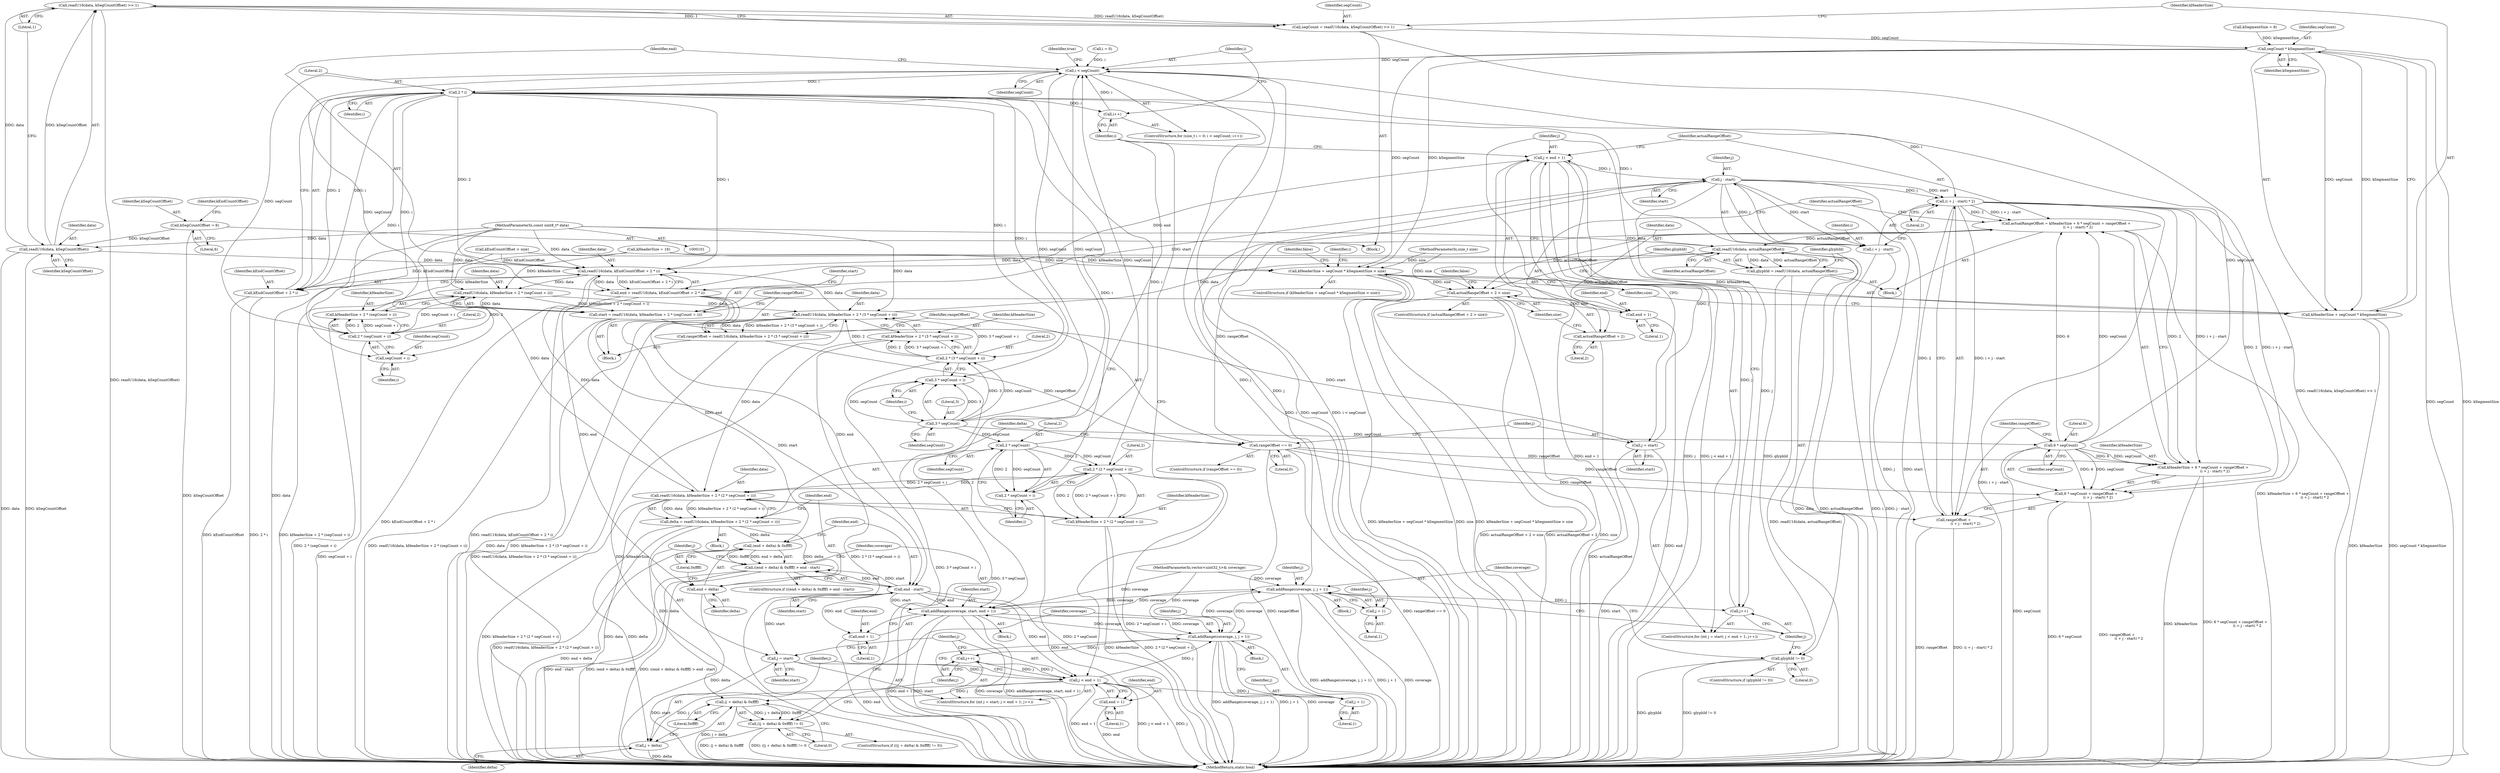 digraph "1_Android_ca8ac8acdad662230ae37998c6c4091bb39402b6_1@API" {
"1000132" [label="(Call,readU16(data, kSegCountOffset) >> 1)"];
"1000133" [label="(Call,readU16(data, kSegCountOffset))"];
"1000103" [label="(MethodParameterIn,const uint8_t* data)"];
"1000107" [label="(Call,kSegCountOffset = 6)"];
"1000130" [label="(Call,segCount = readU16(data, kSegCountOffset) >> 1)"];
"1000141" [label="(Call,segCount * kSegmentSize)"];
"1000138" [label="(Call,kHeaderSize + segCount * kSegmentSize > size)"];
"1000295" [label="(Call,actualRangeOffset + 2 > size)"];
"1000139" [label="(Call,kHeaderSize + segCount * kSegmentSize)"];
"1000153" [label="(Call,i < segCount)"];
"1000166" [label="(Call,2 * i)"];
"1000156" [label="(Call,i++)"];
"1000162" [label="(Call,readU16(data, kEndCountOffset + 2 * i))"];
"1000160" [label="(Call,end = readU16(data, kEndCountOffset + 2 * i))"];
"1000216" [label="(Call,(end + delta) & 0xffff)"];
"1000215" [label="(Call,((end + delta) & 0xffff) > end - start)"];
"1000217" [label="(Call,end + delta)"];
"1000221" [label="(Call,end - start)"];
"1000225" [label="(Call,addRange(coverage, start, end + 1))"];
"1000255" [label="(Call,addRange(coverage, j, j + 1))"];
"1000243" [label="(Call,j++)"];
"1000238" [label="(Call,j < end + 1)"];
"1000248" [label="(Call,(j + delta) & 0xffff)"];
"1000247" [label="(Call,((j + delta) & 0xffff) != 0)"];
"1000249" [label="(Call,j + delta)"];
"1000258" [label="(Call,j + 1)"];
"1000314" [label="(Call,addRange(coverage, j, j + 1))"];
"1000273" [label="(Call,j++)"];
"1000268" [label="(Call,j < end + 1)"];
"1000290" [label="(Call,j - start)"];
"1000287" [label="(Call,(i + j - start) * 2)"];
"1000277" [label="(Call,actualRangeOffset = kHeaderSize + 6 * segCount + rangeOffset +\n                     (i + j - start) * 2)"];
"1000296" [label="(Call,actualRangeOffset + 2)"];
"1000306" [label="(Call,readU16(data, actualRangeOffset))"];
"1000304" [label="(Call,glyphId = readU16(data, actualRangeOffset))"];
"1000310" [label="(Call,glyphId != 0)"];
"1000279" [label="(Call,kHeaderSize + 6 * segCount + rangeOffset +\n                     (i + j - start) * 2)"];
"1000281" [label="(Call,6 * segCount + rangeOffset +\n                     (i + j - start) * 2)"];
"1000285" [label="(Call,rangeOffset +\n                     (i + j - start) * 2)"];
"1000288" [label="(Call,i + j - start)"];
"1000317" [label="(Call,j + 1)"];
"1000228" [label="(Call,end + 1)"];
"1000235" [label="(Call,j = start)"];
"1000240" [label="(Call,end + 1)"];
"1000270" [label="(Call,end + 1)"];
"1000172" [label="(Call,readU16(data, kHeaderSize + 2 * (segCount + i)))"];
"1000170" [label="(Call,start = readU16(data, kHeaderSize + 2 * (segCount + i)))"];
"1000265" [label="(Call,j = start)"];
"1000184" [label="(Call,readU16(data, kHeaderSize + 2 * (3 * segCount + i)))"];
"1000182" [label="(Call,rangeOffset = readU16(data, kHeaderSize + 2 * (3 * segCount + i)))"];
"1000196" [label="(Call,rangeOffset == 0)"];
"1000203" [label="(Call,readU16(data, kHeaderSize + 2 * (2 * segCount + i)))"];
"1000201" [label="(Call,delta = readU16(data, kHeaderSize + 2 * (2 * segCount + i)))"];
"1000164" [label="(Call,kEndCountOffset + 2 * i)"];
"1000176" [label="(Call,2 * (segCount + i))"];
"1000174" [label="(Call,kHeaderSize + 2 * (segCount + i))"];
"1000178" [label="(Call,segCount + i)"];
"1000188" [label="(Call,2 * (3 * segCount + i))"];
"1000186" [label="(Call,kHeaderSize + 2 * (3 * segCount + i))"];
"1000190" [label="(Call,3 * segCount + i)"];
"1000207" [label="(Call,2 * (2 * segCount + i))"];
"1000205" [label="(Call,kHeaderSize + 2 * (2 * segCount + i))"];
"1000209" [label="(Call,2 * segCount + i)"];
"1000191" [label="(Call,3 * segCount)"];
"1000210" [label="(Call,2 * segCount)"];
"1000282" [label="(Call,6 * segCount)"];
"1000281" [label="(Call,6 * segCount + rangeOffset +\n                     (i + j - start) * 2)"];
"1000321" [label="(Identifier,true)"];
"1000222" [label="(Identifier,end)"];
"1000273" [label="(Call,j++)"];
"1000188" [label="(Call,2 * (3 * segCount + i))"];
"1000312" [label="(Literal,0)"];
"1000240" [label="(Call,end + 1)"];
"1000192" [label="(Literal,3)"];
"1000183" [label="(Identifier,rangeOffset)"];
"1000266" [label="(Identifier,j)"];
"1000205" [label="(Call,kHeaderSize + 2 * (2 * segCount + i))"];
"1000219" [label="(Identifier,delta)"];
"1000291" [label="(Identifier,j)"];
"1000199" [label="(Block,)"];
"1000310" [label="(Call,glyphId != 0)"];
"1000285" [label="(Call,rangeOffset +\n                     (i + j - start) * 2)"];
"1000109" [label="(Literal,6)"];
"1000235" [label="(Call,j = start)"];
"1000186" [label="(Call,kHeaderSize + 2 * (3 * segCount + i))"];
"1000105" [label="(Block,)"];
"1000194" [label="(Identifier,i)"];
"1000257" [label="(Identifier,j)"];
"1000302" [label="(Identifier,false)"];
"1000208" [label="(Literal,2)"];
"1000270" [label="(Call,end + 1)"];
"1000133" [label="(Call,readU16(data, kSegCountOffset))"];
"1000119" [label="(Call,kSegmentSize = 8)"];
"1000134" [label="(Identifier,data)"];
"1000166" [label="(Call,2 * i)"];
"1000309" [label="(ControlStructure,if (glyphId != 0))"];
"1000140" [label="(Identifier,kHeaderSize)"];
"1000202" [label="(Identifier,delta)"];
"1000227" [label="(Identifier,start)"];
"1000287" [label="(Call,(i + j - start) * 2)"];
"1000172" [label="(Call,readU16(data, kHeaderSize + 2 * (segCount + i)))"];
"1000290" [label="(Call,j - start)"];
"1000271" [label="(Identifier,end)"];
"1000311" [label="(Identifier,glyphId)"];
"1000211" [label="(Literal,2)"];
"1000256" [label="(Identifier,coverage)"];
"1000143" [label="(Identifier,kSegmentSize)"];
"1000230" [label="(Literal,1)"];
"1000250" [label="(Identifier,j)"];
"1000280" [label="(Identifier,kHeaderSize)"];
"1000132" [label="(Call,readU16(data, kSegCountOffset) >> 1)"];
"1000304" [label="(Call,glyphId = readU16(data, actualRangeOffset))"];
"1000314" [label="(Call,addRange(coverage, j, j + 1))"];
"1000293" [label="(Literal,2)"];
"1000131" [label="(Identifier,segCount)"];
"1000258" [label="(Call,j + 1)"];
"1000292" [label="(Identifier,start)"];
"1000180" [label="(Identifier,i)"];
"1000282" [label="(Call,6 * segCount)"];
"1000263" [label="(ControlStructure,for (int j = start; j < end + 1; j++))"];
"1000239" [label="(Identifier,j)"];
"1000269" [label="(Identifier,j)"];
"1000241" [label="(Identifier,end)"];
"1000151" [label="(Identifier,i)"];
"1000255" [label="(Call,addRange(coverage, j, j + 1))"];
"1000286" [label="(Identifier,rangeOffset)"];
"1000318" [label="(Identifier,j)"];
"1000246" [label="(ControlStructure,if (((j + delta) & 0xffff) != 0))"];
"1000316" [label="(Identifier,j)"];
"1000289" [label="(Identifier,i)"];
"1000223" [label="(Identifier,start)"];
"1000322" [label="(MethodReturn,static bool)"];
"1000185" [label="(Identifier,data)"];
"1000249" [label="(Call,j + delta)"];
"1000137" [label="(ControlStructure,if (kHeaderSize + segCount * kSegmentSize > size))"];
"1000274" [label="(Identifier,j)"];
"1000162" [label="(Call,readU16(data, kEndCountOffset + 2 * i))"];
"1000135" [label="(Identifier,kSegCountOffset)"];
"1000217" [label="(Call,end + delta)"];
"1000108" [label="(Identifier,kSegCountOffset)"];
"1000204" [label="(Identifier,data)"];
"1000294" [label="(ControlStructure,if (actualRangeOffset + 2 > size))"];
"1000165" [label="(Identifier,kEndCountOffset)"];
"1000215" [label="(Call,((end + delta) & 0xffff) > end - start)"];
"1000104" [label="(MethodParameterIn,size_t size)"];
"1000308" [label="(Identifier,actualRangeOffset)"];
"1000164" [label="(Call,kEndCountOffset + 2 * i)"];
"1000171" [label="(Identifier,start)"];
"1000267" [label="(Identifier,start)"];
"1000163" [label="(Identifier,data)"];
"1000243" [label="(Call,j++)"];
"1000288" [label="(Call,i + j - start)"];
"1000147" [label="(Identifier,false)"];
"1000317" [label="(Call,j + 1)"];
"1000177" [label="(Literal,2)"];
"1000284" [label="(Identifier,segCount)"];
"1000216" [label="(Call,(end + delta) & 0xffff)"];
"1000242" [label="(Literal,1)"];
"1000244" [label="(Identifier,j)"];
"1000306" [label="(Call,readU16(data, actualRangeOffset))"];
"1000168" [label="(Identifier,i)"];
"1000233" [label="(ControlStructure,for (int j = start; j < end + 1; j++))"];
"1000238" [label="(Call,j < end + 1)"];
"1000190" [label="(Call,3 * segCount + i)"];
"1000112" [label="(Identifier,kEndCountOffset)"];
"1000170" [label="(Call,start = readU16(data, kHeaderSize + 2 * (segCount + i)))"];
"1000254" [label="(Block,)"];
"1000248" [label="(Call,(j + delta) & 0xffff)"];
"1000174" [label="(Call,kHeaderSize + 2 * (segCount + i))"];
"1000158" [label="(Block,)"];
"1000144" [label="(Identifier,size)"];
"1000193" [label="(Identifier,segCount)"];
"1000178" [label="(Call,segCount + i)"];
"1000138" [label="(Call,kHeaderSize + segCount * kSegmentSize > size)"];
"1000272" [label="(Literal,1)"];
"1000142" [label="(Identifier,segCount)"];
"1000295" [label="(Call,actualRangeOffset + 2 > size)"];
"1000251" [label="(Identifier,delta)"];
"1000298" [label="(Literal,2)"];
"1000226" [label="(Identifier,coverage)"];
"1000206" [label="(Identifier,kHeaderSize)"];
"1000115" [label="(Call,kHeaderSize = 16)"];
"1000299" [label="(Identifier,size)"];
"1000176" [label="(Call,2 * (segCount + i))"];
"1000283" [label="(Literal,6)"];
"1000203" [label="(Call,readU16(data, kHeaderSize + 2 * (2 * segCount + i)))"];
"1000210" [label="(Call,2 * segCount)"];
"1000236" [label="(Identifier,j)"];
"1000278" [label="(Identifier,actualRangeOffset)"];
"1000161" [label="(Identifier,end)"];
"1000139" [label="(Call,kHeaderSize + segCount * kSegmentSize)"];
"1000150" [label="(Call,i = 0)"];
"1000253" [label="(Literal,0)"];
"1000305" [label="(Identifier,glyphId)"];
"1000201" [label="(Call,delta = readU16(data, kHeaderSize + 2 * (2 * segCount + i)))"];
"1000167" [label="(Literal,2)"];
"1000296" [label="(Call,actualRangeOffset + 2)"];
"1000268" [label="(Call,j < end + 1)"];
"1000265" [label="(Call,j = start)"];
"1000307" [label="(Identifier,data)"];
"1000220" [label="(Literal,0xffff)"];
"1000319" [label="(Literal,1)"];
"1000103" [label="(MethodParameterIn,const uint8_t* data)"];
"1000153" [label="(Call,i < segCount)"];
"1000313" [label="(Block,)"];
"1000197" [label="(Identifier,rangeOffset)"];
"1000209" [label="(Call,2 * segCount + i)"];
"1000157" [label="(Identifier,i)"];
"1000123" [label="(Call,kEndCountOffset > size)"];
"1000136" [label="(Literal,1)"];
"1000107" [label="(Call,kSegCountOffset = 6)"];
"1000155" [label="(Identifier,segCount)"];
"1000252" [label="(Literal,0xffff)"];
"1000187" [label="(Identifier,kHeaderSize)"];
"1000148" [label="(ControlStructure,for (size_t i = 0; i < segCount; i++))"];
"1000212" [label="(Identifier,segCount)"];
"1000184" [label="(Call,readU16(data, kHeaderSize + 2 * (3 * segCount + i)))"];
"1000218" [label="(Identifier,end)"];
"1000207" [label="(Call,2 * (2 * segCount + i))"];
"1000221" [label="(Call,end - start)"];
"1000214" [label="(ControlStructure,if (((end + delta) & 0xffff) > end - start))"];
"1000315" [label="(Identifier,coverage)"];
"1000229" [label="(Identifier,end)"];
"1000228" [label="(Call,end + 1)"];
"1000102" [label="(MethodParameterIn,vector<uint32_t>& coverage)"];
"1000196" [label="(Call,rangeOffset == 0)"];
"1000237" [label="(Identifier,start)"];
"1000189" [label="(Literal,2)"];
"1000225" [label="(Call,addRange(coverage, start, end + 1))"];
"1000195" [label="(ControlStructure,if (rangeOffset == 0))"];
"1000275" [label="(Block,)"];
"1000141" [label="(Call,segCount * kSegmentSize)"];
"1000247" [label="(Call,((j + delta) & 0xffff) != 0)"];
"1000259" [label="(Identifier,j)"];
"1000173" [label="(Identifier,data)"];
"1000182" [label="(Call,rangeOffset = readU16(data, kHeaderSize + 2 * (3 * segCount + i)))"];
"1000156" [label="(Call,i++)"];
"1000224" [label="(Block,)"];
"1000279" [label="(Call,kHeaderSize + 6 * segCount + rangeOffset +\n                     (i + j - start) * 2)"];
"1000198" [label="(Literal,0)"];
"1000191" [label="(Call,3 * segCount)"];
"1000297" [label="(Identifier,actualRangeOffset)"];
"1000179" [label="(Identifier,segCount)"];
"1000160" [label="(Call,end = readU16(data, kEndCountOffset + 2 * i))"];
"1000130" [label="(Call,segCount = readU16(data, kSegCountOffset) >> 1)"];
"1000175" [label="(Identifier,kHeaderSize)"];
"1000260" [label="(Literal,1)"];
"1000213" [label="(Identifier,i)"];
"1000154" [label="(Identifier,i)"];
"1000277" [label="(Call,actualRangeOffset = kHeaderSize + 6 * segCount + rangeOffset +\n                     (i + j - start) * 2)"];
"1000132" -> "1000130"  [label="AST: "];
"1000132" -> "1000136"  [label="CFG: "];
"1000133" -> "1000132"  [label="AST: "];
"1000136" -> "1000132"  [label="AST: "];
"1000130" -> "1000132"  [label="CFG: "];
"1000132" -> "1000322"  [label="DDG: readU16(data, kSegCountOffset)"];
"1000132" -> "1000130"  [label="DDG: readU16(data, kSegCountOffset)"];
"1000132" -> "1000130"  [label="DDG: 1"];
"1000133" -> "1000132"  [label="DDG: data"];
"1000133" -> "1000132"  [label="DDG: kSegCountOffset"];
"1000133" -> "1000135"  [label="CFG: "];
"1000134" -> "1000133"  [label="AST: "];
"1000135" -> "1000133"  [label="AST: "];
"1000136" -> "1000133"  [label="CFG: "];
"1000133" -> "1000322"  [label="DDG: data"];
"1000133" -> "1000322"  [label="DDG: kSegCountOffset"];
"1000103" -> "1000133"  [label="DDG: data"];
"1000107" -> "1000133"  [label="DDG: kSegCountOffset"];
"1000133" -> "1000162"  [label="DDG: data"];
"1000103" -> "1000101"  [label="AST: "];
"1000103" -> "1000322"  [label="DDG: data"];
"1000103" -> "1000162"  [label="DDG: data"];
"1000103" -> "1000172"  [label="DDG: data"];
"1000103" -> "1000184"  [label="DDG: data"];
"1000103" -> "1000203"  [label="DDG: data"];
"1000103" -> "1000306"  [label="DDG: data"];
"1000107" -> "1000105"  [label="AST: "];
"1000107" -> "1000109"  [label="CFG: "];
"1000108" -> "1000107"  [label="AST: "];
"1000109" -> "1000107"  [label="AST: "];
"1000112" -> "1000107"  [label="CFG: "];
"1000107" -> "1000322"  [label="DDG: kSegCountOffset"];
"1000130" -> "1000105"  [label="AST: "];
"1000131" -> "1000130"  [label="AST: "];
"1000140" -> "1000130"  [label="CFG: "];
"1000130" -> "1000322"  [label="DDG: readU16(data, kSegCountOffset) >> 1"];
"1000130" -> "1000141"  [label="DDG: segCount"];
"1000141" -> "1000139"  [label="AST: "];
"1000141" -> "1000143"  [label="CFG: "];
"1000142" -> "1000141"  [label="AST: "];
"1000143" -> "1000141"  [label="AST: "];
"1000139" -> "1000141"  [label="CFG: "];
"1000141" -> "1000322"  [label="DDG: segCount"];
"1000141" -> "1000322"  [label="DDG: kSegmentSize"];
"1000141" -> "1000138"  [label="DDG: segCount"];
"1000141" -> "1000138"  [label="DDG: kSegmentSize"];
"1000141" -> "1000139"  [label="DDG: segCount"];
"1000141" -> "1000139"  [label="DDG: kSegmentSize"];
"1000119" -> "1000141"  [label="DDG: kSegmentSize"];
"1000141" -> "1000153"  [label="DDG: segCount"];
"1000138" -> "1000137"  [label="AST: "];
"1000138" -> "1000144"  [label="CFG: "];
"1000139" -> "1000138"  [label="AST: "];
"1000144" -> "1000138"  [label="AST: "];
"1000147" -> "1000138"  [label="CFG: "];
"1000151" -> "1000138"  [label="CFG: "];
"1000138" -> "1000322"  [label="DDG: kHeaderSize + segCount * kSegmentSize"];
"1000138" -> "1000322"  [label="DDG: size"];
"1000138" -> "1000322"  [label="DDG: kHeaderSize + segCount * kSegmentSize > size"];
"1000115" -> "1000138"  [label="DDG: kHeaderSize"];
"1000123" -> "1000138"  [label="DDG: size"];
"1000104" -> "1000138"  [label="DDG: size"];
"1000138" -> "1000295"  [label="DDG: size"];
"1000295" -> "1000294"  [label="AST: "];
"1000295" -> "1000299"  [label="CFG: "];
"1000296" -> "1000295"  [label="AST: "];
"1000299" -> "1000295"  [label="AST: "];
"1000302" -> "1000295"  [label="CFG: "];
"1000305" -> "1000295"  [label="CFG: "];
"1000295" -> "1000322"  [label="DDG: actualRangeOffset + 2"];
"1000295" -> "1000322"  [label="DDG: size"];
"1000295" -> "1000322"  [label="DDG: actualRangeOffset + 2 > size"];
"1000277" -> "1000295"  [label="DDG: actualRangeOffset"];
"1000104" -> "1000295"  [label="DDG: size"];
"1000140" -> "1000139"  [label="AST: "];
"1000144" -> "1000139"  [label="CFG: "];
"1000139" -> "1000322"  [label="DDG: segCount * kSegmentSize"];
"1000139" -> "1000322"  [label="DDG: kHeaderSize"];
"1000115" -> "1000139"  [label="DDG: kHeaderSize"];
"1000153" -> "1000148"  [label="AST: "];
"1000153" -> "1000155"  [label="CFG: "];
"1000154" -> "1000153"  [label="AST: "];
"1000155" -> "1000153"  [label="AST: "];
"1000161" -> "1000153"  [label="CFG: "];
"1000321" -> "1000153"  [label="CFG: "];
"1000153" -> "1000322"  [label="DDG: segCount"];
"1000153" -> "1000322"  [label="DDG: i < segCount"];
"1000153" -> "1000322"  [label="DDG: i"];
"1000150" -> "1000153"  [label="DDG: i"];
"1000156" -> "1000153"  [label="DDG: i"];
"1000282" -> "1000153"  [label="DDG: segCount"];
"1000210" -> "1000153"  [label="DDG: segCount"];
"1000191" -> "1000153"  [label="DDG: segCount"];
"1000153" -> "1000166"  [label="DDG: i"];
"1000153" -> "1000176"  [label="DDG: segCount"];
"1000153" -> "1000178"  [label="DDG: segCount"];
"1000153" -> "1000191"  [label="DDG: segCount"];
"1000166" -> "1000164"  [label="AST: "];
"1000166" -> "1000168"  [label="CFG: "];
"1000167" -> "1000166"  [label="AST: "];
"1000168" -> "1000166"  [label="AST: "];
"1000164" -> "1000166"  [label="CFG: "];
"1000166" -> "1000156"  [label="DDG: i"];
"1000166" -> "1000162"  [label="DDG: 2"];
"1000166" -> "1000162"  [label="DDG: i"];
"1000166" -> "1000164"  [label="DDG: 2"];
"1000166" -> "1000164"  [label="DDG: i"];
"1000166" -> "1000176"  [label="DDG: i"];
"1000166" -> "1000178"  [label="DDG: i"];
"1000166" -> "1000188"  [label="DDG: i"];
"1000166" -> "1000190"  [label="DDG: i"];
"1000166" -> "1000207"  [label="DDG: i"];
"1000166" -> "1000209"  [label="DDG: i"];
"1000166" -> "1000287"  [label="DDG: i"];
"1000166" -> "1000288"  [label="DDG: i"];
"1000156" -> "1000148"  [label="AST: "];
"1000156" -> "1000157"  [label="CFG: "];
"1000157" -> "1000156"  [label="AST: "];
"1000154" -> "1000156"  [label="CFG: "];
"1000162" -> "1000160"  [label="AST: "];
"1000162" -> "1000164"  [label="CFG: "];
"1000163" -> "1000162"  [label="AST: "];
"1000164" -> "1000162"  [label="AST: "];
"1000160" -> "1000162"  [label="CFG: "];
"1000162" -> "1000322"  [label="DDG: kEndCountOffset + 2 * i"];
"1000162" -> "1000160"  [label="DDG: data"];
"1000162" -> "1000160"  [label="DDG: kEndCountOffset + 2 * i"];
"1000184" -> "1000162"  [label="DDG: data"];
"1000306" -> "1000162"  [label="DDG: data"];
"1000203" -> "1000162"  [label="DDG: data"];
"1000123" -> "1000162"  [label="DDG: kEndCountOffset"];
"1000162" -> "1000172"  [label="DDG: data"];
"1000160" -> "1000158"  [label="AST: "];
"1000161" -> "1000160"  [label="AST: "];
"1000171" -> "1000160"  [label="CFG: "];
"1000160" -> "1000322"  [label="DDG: readU16(data, kEndCountOffset + 2 * i)"];
"1000160" -> "1000216"  [label="DDG: end"];
"1000160" -> "1000217"  [label="DDG: end"];
"1000160" -> "1000221"  [label="DDG: end"];
"1000160" -> "1000268"  [label="DDG: end"];
"1000160" -> "1000270"  [label="DDG: end"];
"1000216" -> "1000215"  [label="AST: "];
"1000216" -> "1000220"  [label="CFG: "];
"1000217" -> "1000216"  [label="AST: "];
"1000220" -> "1000216"  [label="AST: "];
"1000222" -> "1000216"  [label="CFG: "];
"1000216" -> "1000322"  [label="DDG: end + delta"];
"1000216" -> "1000215"  [label="DDG: end + delta"];
"1000216" -> "1000215"  [label="DDG: 0xffff"];
"1000201" -> "1000216"  [label="DDG: delta"];
"1000215" -> "1000214"  [label="AST: "];
"1000215" -> "1000221"  [label="CFG: "];
"1000221" -> "1000215"  [label="AST: "];
"1000226" -> "1000215"  [label="CFG: "];
"1000236" -> "1000215"  [label="CFG: "];
"1000215" -> "1000322"  [label="DDG: end - start"];
"1000215" -> "1000322"  [label="DDG: (end + delta) & 0xffff"];
"1000215" -> "1000322"  [label="DDG: ((end + delta) & 0xffff) > end - start"];
"1000221" -> "1000215"  [label="DDG: end"];
"1000221" -> "1000215"  [label="DDG: start"];
"1000217" -> "1000219"  [label="CFG: "];
"1000218" -> "1000217"  [label="AST: "];
"1000219" -> "1000217"  [label="AST: "];
"1000220" -> "1000217"  [label="CFG: "];
"1000217" -> "1000322"  [label="DDG: delta"];
"1000201" -> "1000217"  [label="DDG: delta"];
"1000221" -> "1000223"  [label="CFG: "];
"1000222" -> "1000221"  [label="AST: "];
"1000223" -> "1000221"  [label="AST: "];
"1000170" -> "1000221"  [label="DDG: start"];
"1000221" -> "1000225"  [label="DDG: start"];
"1000221" -> "1000225"  [label="DDG: end"];
"1000221" -> "1000228"  [label="DDG: end"];
"1000221" -> "1000235"  [label="DDG: start"];
"1000221" -> "1000238"  [label="DDG: end"];
"1000221" -> "1000240"  [label="DDG: end"];
"1000225" -> "1000224"  [label="AST: "];
"1000225" -> "1000228"  [label="CFG: "];
"1000226" -> "1000225"  [label="AST: "];
"1000227" -> "1000225"  [label="AST: "];
"1000228" -> "1000225"  [label="AST: "];
"1000157" -> "1000225"  [label="CFG: "];
"1000225" -> "1000322"  [label="DDG: addRange(coverage, start, end + 1)"];
"1000225" -> "1000322"  [label="DDG: start"];
"1000225" -> "1000322"  [label="DDG: coverage"];
"1000225" -> "1000322"  [label="DDG: end + 1"];
"1000314" -> "1000225"  [label="DDG: coverage"];
"1000255" -> "1000225"  [label="DDG: coverage"];
"1000102" -> "1000225"  [label="DDG: coverage"];
"1000225" -> "1000255"  [label="DDG: coverage"];
"1000225" -> "1000314"  [label="DDG: coverage"];
"1000255" -> "1000254"  [label="AST: "];
"1000255" -> "1000258"  [label="CFG: "];
"1000256" -> "1000255"  [label="AST: "];
"1000257" -> "1000255"  [label="AST: "];
"1000258" -> "1000255"  [label="AST: "];
"1000244" -> "1000255"  [label="CFG: "];
"1000255" -> "1000322"  [label="DDG: addRange(coverage, j, j + 1)"];
"1000255" -> "1000322"  [label="DDG: j + 1"];
"1000255" -> "1000322"  [label="DDG: coverage"];
"1000255" -> "1000243"  [label="DDG: j"];
"1000314" -> "1000255"  [label="DDG: coverage"];
"1000102" -> "1000255"  [label="DDG: coverage"];
"1000238" -> "1000255"  [label="DDG: j"];
"1000255" -> "1000314"  [label="DDG: coverage"];
"1000243" -> "1000233"  [label="AST: "];
"1000243" -> "1000244"  [label="CFG: "];
"1000244" -> "1000243"  [label="AST: "];
"1000239" -> "1000243"  [label="CFG: "];
"1000243" -> "1000238"  [label="DDG: j"];
"1000238" -> "1000243"  [label="DDG: j"];
"1000238" -> "1000233"  [label="AST: "];
"1000238" -> "1000240"  [label="CFG: "];
"1000239" -> "1000238"  [label="AST: "];
"1000240" -> "1000238"  [label="AST: "];
"1000250" -> "1000238"  [label="CFG: "];
"1000157" -> "1000238"  [label="CFG: "];
"1000238" -> "1000322"  [label="DDG: j"];
"1000238" -> "1000322"  [label="DDG: end + 1"];
"1000238" -> "1000322"  [label="DDG: j < end + 1"];
"1000235" -> "1000238"  [label="DDG: j"];
"1000238" -> "1000248"  [label="DDG: j"];
"1000238" -> "1000249"  [label="DDG: j"];
"1000238" -> "1000258"  [label="DDG: j"];
"1000248" -> "1000247"  [label="AST: "];
"1000248" -> "1000252"  [label="CFG: "];
"1000249" -> "1000248"  [label="AST: "];
"1000252" -> "1000248"  [label="AST: "];
"1000253" -> "1000248"  [label="CFG: "];
"1000248" -> "1000322"  [label="DDG: j + delta"];
"1000248" -> "1000247"  [label="DDG: j + delta"];
"1000248" -> "1000247"  [label="DDG: 0xffff"];
"1000201" -> "1000248"  [label="DDG: delta"];
"1000247" -> "1000246"  [label="AST: "];
"1000247" -> "1000253"  [label="CFG: "];
"1000253" -> "1000247"  [label="AST: "];
"1000256" -> "1000247"  [label="CFG: "];
"1000244" -> "1000247"  [label="CFG: "];
"1000247" -> "1000322"  [label="DDG: (j + delta) & 0xffff"];
"1000247" -> "1000322"  [label="DDG: ((j + delta) & 0xffff) != 0"];
"1000249" -> "1000251"  [label="CFG: "];
"1000250" -> "1000249"  [label="AST: "];
"1000251" -> "1000249"  [label="AST: "];
"1000252" -> "1000249"  [label="CFG: "];
"1000249" -> "1000322"  [label="DDG: delta"];
"1000201" -> "1000249"  [label="DDG: delta"];
"1000258" -> "1000260"  [label="CFG: "];
"1000259" -> "1000258"  [label="AST: "];
"1000260" -> "1000258"  [label="AST: "];
"1000314" -> "1000313"  [label="AST: "];
"1000314" -> "1000317"  [label="CFG: "];
"1000315" -> "1000314"  [label="AST: "];
"1000316" -> "1000314"  [label="AST: "];
"1000317" -> "1000314"  [label="AST: "];
"1000274" -> "1000314"  [label="CFG: "];
"1000314" -> "1000322"  [label="DDG: coverage"];
"1000314" -> "1000322"  [label="DDG: addRange(coverage, j, j + 1)"];
"1000314" -> "1000322"  [label="DDG: j + 1"];
"1000314" -> "1000273"  [label="DDG: j"];
"1000102" -> "1000314"  [label="DDG: coverage"];
"1000290" -> "1000314"  [label="DDG: j"];
"1000273" -> "1000263"  [label="AST: "];
"1000273" -> "1000274"  [label="CFG: "];
"1000274" -> "1000273"  [label="AST: "];
"1000269" -> "1000273"  [label="CFG: "];
"1000273" -> "1000268"  [label="DDG: j"];
"1000290" -> "1000273"  [label="DDG: j"];
"1000268" -> "1000263"  [label="AST: "];
"1000268" -> "1000270"  [label="CFG: "];
"1000269" -> "1000268"  [label="AST: "];
"1000270" -> "1000268"  [label="AST: "];
"1000278" -> "1000268"  [label="CFG: "];
"1000157" -> "1000268"  [label="CFG: "];
"1000268" -> "1000322"  [label="DDG: j"];
"1000268" -> "1000322"  [label="DDG: j < end + 1"];
"1000268" -> "1000322"  [label="DDG: end + 1"];
"1000265" -> "1000268"  [label="DDG: j"];
"1000268" -> "1000290"  [label="DDG: j"];
"1000290" -> "1000288"  [label="AST: "];
"1000290" -> "1000292"  [label="CFG: "];
"1000291" -> "1000290"  [label="AST: "];
"1000292" -> "1000290"  [label="AST: "];
"1000288" -> "1000290"  [label="CFG: "];
"1000290" -> "1000322"  [label="DDG: j"];
"1000290" -> "1000322"  [label="DDG: start"];
"1000290" -> "1000287"  [label="DDG: j"];
"1000290" -> "1000287"  [label="DDG: start"];
"1000290" -> "1000288"  [label="DDG: j"];
"1000290" -> "1000288"  [label="DDG: start"];
"1000170" -> "1000290"  [label="DDG: start"];
"1000290" -> "1000317"  [label="DDG: j"];
"1000287" -> "1000285"  [label="AST: "];
"1000287" -> "1000293"  [label="CFG: "];
"1000288" -> "1000287"  [label="AST: "];
"1000293" -> "1000287"  [label="AST: "];
"1000285" -> "1000287"  [label="CFG: "];
"1000287" -> "1000322"  [label="DDG: i + j - start"];
"1000287" -> "1000277"  [label="DDG: i + j - start"];
"1000287" -> "1000277"  [label="DDG: 2"];
"1000287" -> "1000279"  [label="DDG: i + j - start"];
"1000287" -> "1000279"  [label="DDG: 2"];
"1000287" -> "1000281"  [label="DDG: i + j - start"];
"1000287" -> "1000281"  [label="DDG: 2"];
"1000287" -> "1000285"  [label="DDG: i + j - start"];
"1000287" -> "1000285"  [label="DDG: 2"];
"1000277" -> "1000275"  [label="AST: "];
"1000277" -> "1000279"  [label="CFG: "];
"1000278" -> "1000277"  [label="AST: "];
"1000279" -> "1000277"  [label="AST: "];
"1000297" -> "1000277"  [label="CFG: "];
"1000277" -> "1000322"  [label="DDG: kHeaderSize + 6 * segCount + rangeOffset +\n                     (i + j - start) * 2"];
"1000282" -> "1000277"  [label="DDG: 6"];
"1000282" -> "1000277"  [label="DDG: segCount"];
"1000196" -> "1000277"  [label="DDG: rangeOffset"];
"1000277" -> "1000296"  [label="DDG: actualRangeOffset"];
"1000277" -> "1000306"  [label="DDG: actualRangeOffset"];
"1000296" -> "1000298"  [label="CFG: "];
"1000297" -> "1000296"  [label="AST: "];
"1000298" -> "1000296"  [label="AST: "];
"1000299" -> "1000296"  [label="CFG: "];
"1000296" -> "1000322"  [label="DDG: actualRangeOffset"];
"1000306" -> "1000304"  [label="AST: "];
"1000306" -> "1000308"  [label="CFG: "];
"1000307" -> "1000306"  [label="AST: "];
"1000308" -> "1000306"  [label="AST: "];
"1000304" -> "1000306"  [label="CFG: "];
"1000306" -> "1000322"  [label="DDG: data"];
"1000306" -> "1000322"  [label="DDG: actualRangeOffset"];
"1000306" -> "1000304"  [label="DDG: data"];
"1000306" -> "1000304"  [label="DDG: actualRangeOffset"];
"1000184" -> "1000306"  [label="DDG: data"];
"1000304" -> "1000275"  [label="AST: "];
"1000305" -> "1000304"  [label="AST: "];
"1000311" -> "1000304"  [label="CFG: "];
"1000304" -> "1000322"  [label="DDG: readU16(data, actualRangeOffset)"];
"1000304" -> "1000310"  [label="DDG: glyphId"];
"1000310" -> "1000309"  [label="AST: "];
"1000310" -> "1000312"  [label="CFG: "];
"1000311" -> "1000310"  [label="AST: "];
"1000312" -> "1000310"  [label="AST: "];
"1000315" -> "1000310"  [label="CFG: "];
"1000274" -> "1000310"  [label="CFG: "];
"1000310" -> "1000322"  [label="DDG: glyphId != 0"];
"1000310" -> "1000322"  [label="DDG: glyphId"];
"1000279" -> "1000281"  [label="CFG: "];
"1000280" -> "1000279"  [label="AST: "];
"1000281" -> "1000279"  [label="AST: "];
"1000279" -> "1000322"  [label="DDG: kHeaderSize"];
"1000279" -> "1000322"  [label="DDG: 6 * segCount + rangeOffset +\n                     (i + j - start) * 2"];
"1000282" -> "1000279"  [label="DDG: 6"];
"1000282" -> "1000279"  [label="DDG: segCount"];
"1000196" -> "1000279"  [label="DDG: rangeOffset"];
"1000281" -> "1000285"  [label="CFG: "];
"1000282" -> "1000281"  [label="AST: "];
"1000285" -> "1000281"  [label="AST: "];
"1000281" -> "1000322"  [label="DDG: rangeOffset +\n                     (i + j - start) * 2"];
"1000281" -> "1000322"  [label="DDG: 6 * segCount"];
"1000282" -> "1000281"  [label="DDG: 6"];
"1000282" -> "1000281"  [label="DDG: segCount"];
"1000196" -> "1000281"  [label="DDG: rangeOffset"];
"1000286" -> "1000285"  [label="AST: "];
"1000285" -> "1000322"  [label="DDG: rangeOffset"];
"1000285" -> "1000322"  [label="DDG: (i + j - start) * 2"];
"1000196" -> "1000285"  [label="DDG: rangeOffset"];
"1000289" -> "1000288"  [label="AST: "];
"1000293" -> "1000288"  [label="CFG: "];
"1000288" -> "1000322"  [label="DDG: j - start"];
"1000288" -> "1000322"  [label="DDG: i"];
"1000317" -> "1000319"  [label="CFG: "];
"1000318" -> "1000317"  [label="AST: "];
"1000319" -> "1000317"  [label="AST: "];
"1000228" -> "1000230"  [label="CFG: "];
"1000229" -> "1000228"  [label="AST: "];
"1000230" -> "1000228"  [label="AST: "];
"1000228" -> "1000322"  [label="DDG: end"];
"1000235" -> "1000233"  [label="AST: "];
"1000235" -> "1000237"  [label="CFG: "];
"1000236" -> "1000235"  [label="AST: "];
"1000237" -> "1000235"  [label="AST: "];
"1000239" -> "1000235"  [label="CFG: "];
"1000235" -> "1000322"  [label="DDG: start"];
"1000240" -> "1000242"  [label="CFG: "];
"1000241" -> "1000240"  [label="AST: "];
"1000242" -> "1000240"  [label="AST: "];
"1000240" -> "1000322"  [label="DDG: end"];
"1000270" -> "1000272"  [label="CFG: "];
"1000271" -> "1000270"  [label="AST: "];
"1000272" -> "1000270"  [label="AST: "];
"1000270" -> "1000322"  [label="DDG: end"];
"1000172" -> "1000170"  [label="AST: "];
"1000172" -> "1000174"  [label="CFG: "];
"1000173" -> "1000172"  [label="AST: "];
"1000174" -> "1000172"  [label="AST: "];
"1000170" -> "1000172"  [label="CFG: "];
"1000172" -> "1000322"  [label="DDG: kHeaderSize + 2 * (segCount + i)"];
"1000172" -> "1000170"  [label="DDG: data"];
"1000172" -> "1000170"  [label="DDG: kHeaderSize + 2 * (segCount + i)"];
"1000115" -> "1000172"  [label="DDG: kHeaderSize"];
"1000176" -> "1000172"  [label="DDG: 2"];
"1000176" -> "1000172"  [label="DDG: segCount + i"];
"1000172" -> "1000184"  [label="DDG: data"];
"1000170" -> "1000158"  [label="AST: "];
"1000171" -> "1000170"  [label="AST: "];
"1000183" -> "1000170"  [label="CFG: "];
"1000170" -> "1000322"  [label="DDG: readU16(data, kHeaderSize + 2 * (segCount + i))"];
"1000170" -> "1000265"  [label="DDG: start"];
"1000265" -> "1000263"  [label="AST: "];
"1000265" -> "1000267"  [label="CFG: "];
"1000266" -> "1000265"  [label="AST: "];
"1000267" -> "1000265"  [label="AST: "];
"1000269" -> "1000265"  [label="CFG: "];
"1000265" -> "1000322"  [label="DDG: start"];
"1000184" -> "1000182"  [label="AST: "];
"1000184" -> "1000186"  [label="CFG: "];
"1000185" -> "1000184"  [label="AST: "];
"1000186" -> "1000184"  [label="AST: "];
"1000182" -> "1000184"  [label="CFG: "];
"1000184" -> "1000322"  [label="DDG: data"];
"1000184" -> "1000322"  [label="DDG: kHeaderSize + 2 * (3 * segCount + i)"];
"1000184" -> "1000182"  [label="DDG: data"];
"1000184" -> "1000182"  [label="DDG: kHeaderSize + 2 * (3 * segCount + i)"];
"1000188" -> "1000184"  [label="DDG: 2"];
"1000188" -> "1000184"  [label="DDG: 3 * segCount + i"];
"1000184" -> "1000203"  [label="DDG: data"];
"1000182" -> "1000158"  [label="AST: "];
"1000183" -> "1000182"  [label="AST: "];
"1000197" -> "1000182"  [label="CFG: "];
"1000182" -> "1000322"  [label="DDG: readU16(data, kHeaderSize + 2 * (3 * segCount + i))"];
"1000182" -> "1000196"  [label="DDG: rangeOffset"];
"1000196" -> "1000195"  [label="AST: "];
"1000196" -> "1000198"  [label="CFG: "];
"1000197" -> "1000196"  [label="AST: "];
"1000198" -> "1000196"  [label="AST: "];
"1000202" -> "1000196"  [label="CFG: "];
"1000266" -> "1000196"  [label="CFG: "];
"1000196" -> "1000322"  [label="DDG: rangeOffset"];
"1000196" -> "1000322"  [label="DDG: rangeOffset == 0"];
"1000203" -> "1000201"  [label="AST: "];
"1000203" -> "1000205"  [label="CFG: "];
"1000204" -> "1000203"  [label="AST: "];
"1000205" -> "1000203"  [label="AST: "];
"1000201" -> "1000203"  [label="CFG: "];
"1000203" -> "1000322"  [label="DDG: kHeaderSize + 2 * (2 * segCount + i)"];
"1000203" -> "1000322"  [label="DDG: data"];
"1000203" -> "1000201"  [label="DDG: data"];
"1000203" -> "1000201"  [label="DDG: kHeaderSize + 2 * (2 * segCount + i)"];
"1000207" -> "1000203"  [label="DDG: 2"];
"1000207" -> "1000203"  [label="DDG: 2 * segCount + i"];
"1000201" -> "1000199"  [label="AST: "];
"1000202" -> "1000201"  [label="AST: "];
"1000218" -> "1000201"  [label="CFG: "];
"1000201" -> "1000322"  [label="DDG: readU16(data, kHeaderSize + 2 * (2 * segCount + i))"];
"1000165" -> "1000164"  [label="AST: "];
"1000164" -> "1000322"  [label="DDG: 2 * i"];
"1000164" -> "1000322"  [label="DDG: kEndCountOffset"];
"1000123" -> "1000164"  [label="DDG: kEndCountOffset"];
"1000176" -> "1000174"  [label="AST: "];
"1000176" -> "1000178"  [label="CFG: "];
"1000177" -> "1000176"  [label="AST: "];
"1000178" -> "1000176"  [label="AST: "];
"1000174" -> "1000176"  [label="CFG: "];
"1000176" -> "1000322"  [label="DDG: segCount + i"];
"1000176" -> "1000174"  [label="DDG: 2"];
"1000176" -> "1000174"  [label="DDG: segCount + i"];
"1000175" -> "1000174"  [label="AST: "];
"1000174" -> "1000322"  [label="DDG: 2 * (segCount + i)"];
"1000115" -> "1000174"  [label="DDG: kHeaderSize"];
"1000178" -> "1000180"  [label="CFG: "];
"1000179" -> "1000178"  [label="AST: "];
"1000180" -> "1000178"  [label="AST: "];
"1000188" -> "1000186"  [label="AST: "];
"1000188" -> "1000190"  [label="CFG: "];
"1000189" -> "1000188"  [label="AST: "];
"1000190" -> "1000188"  [label="AST: "];
"1000186" -> "1000188"  [label="CFG: "];
"1000188" -> "1000322"  [label="DDG: 3 * segCount + i"];
"1000188" -> "1000186"  [label="DDG: 2"];
"1000188" -> "1000186"  [label="DDG: 3 * segCount + i"];
"1000191" -> "1000188"  [label="DDG: 3"];
"1000191" -> "1000188"  [label="DDG: segCount"];
"1000187" -> "1000186"  [label="AST: "];
"1000186" -> "1000322"  [label="DDG: 2 * (3 * segCount + i)"];
"1000186" -> "1000322"  [label="DDG: kHeaderSize"];
"1000190" -> "1000194"  [label="CFG: "];
"1000191" -> "1000190"  [label="AST: "];
"1000194" -> "1000190"  [label="AST: "];
"1000190" -> "1000322"  [label="DDG: 3 * segCount"];
"1000191" -> "1000190"  [label="DDG: 3"];
"1000191" -> "1000190"  [label="DDG: segCount"];
"1000207" -> "1000205"  [label="AST: "];
"1000207" -> "1000209"  [label="CFG: "];
"1000208" -> "1000207"  [label="AST: "];
"1000209" -> "1000207"  [label="AST: "];
"1000205" -> "1000207"  [label="CFG: "];
"1000207" -> "1000322"  [label="DDG: 2 * segCount + i"];
"1000207" -> "1000205"  [label="DDG: 2"];
"1000207" -> "1000205"  [label="DDG: 2 * segCount + i"];
"1000210" -> "1000207"  [label="DDG: 2"];
"1000210" -> "1000207"  [label="DDG: segCount"];
"1000206" -> "1000205"  [label="AST: "];
"1000205" -> "1000322"  [label="DDG: kHeaderSize"];
"1000205" -> "1000322"  [label="DDG: 2 * (2 * segCount + i)"];
"1000209" -> "1000213"  [label="CFG: "];
"1000210" -> "1000209"  [label="AST: "];
"1000213" -> "1000209"  [label="AST: "];
"1000209" -> "1000322"  [label="DDG: 2 * segCount"];
"1000210" -> "1000209"  [label="DDG: 2"];
"1000210" -> "1000209"  [label="DDG: segCount"];
"1000191" -> "1000193"  [label="CFG: "];
"1000192" -> "1000191"  [label="AST: "];
"1000193" -> "1000191"  [label="AST: "];
"1000194" -> "1000191"  [label="CFG: "];
"1000191" -> "1000210"  [label="DDG: segCount"];
"1000191" -> "1000282"  [label="DDG: segCount"];
"1000210" -> "1000212"  [label="CFG: "];
"1000211" -> "1000210"  [label="AST: "];
"1000212" -> "1000210"  [label="AST: "];
"1000213" -> "1000210"  [label="CFG: "];
"1000282" -> "1000284"  [label="CFG: "];
"1000283" -> "1000282"  [label="AST: "];
"1000284" -> "1000282"  [label="AST: "];
"1000286" -> "1000282"  [label="CFG: "];
"1000282" -> "1000322"  [label="DDG: segCount"];
}

